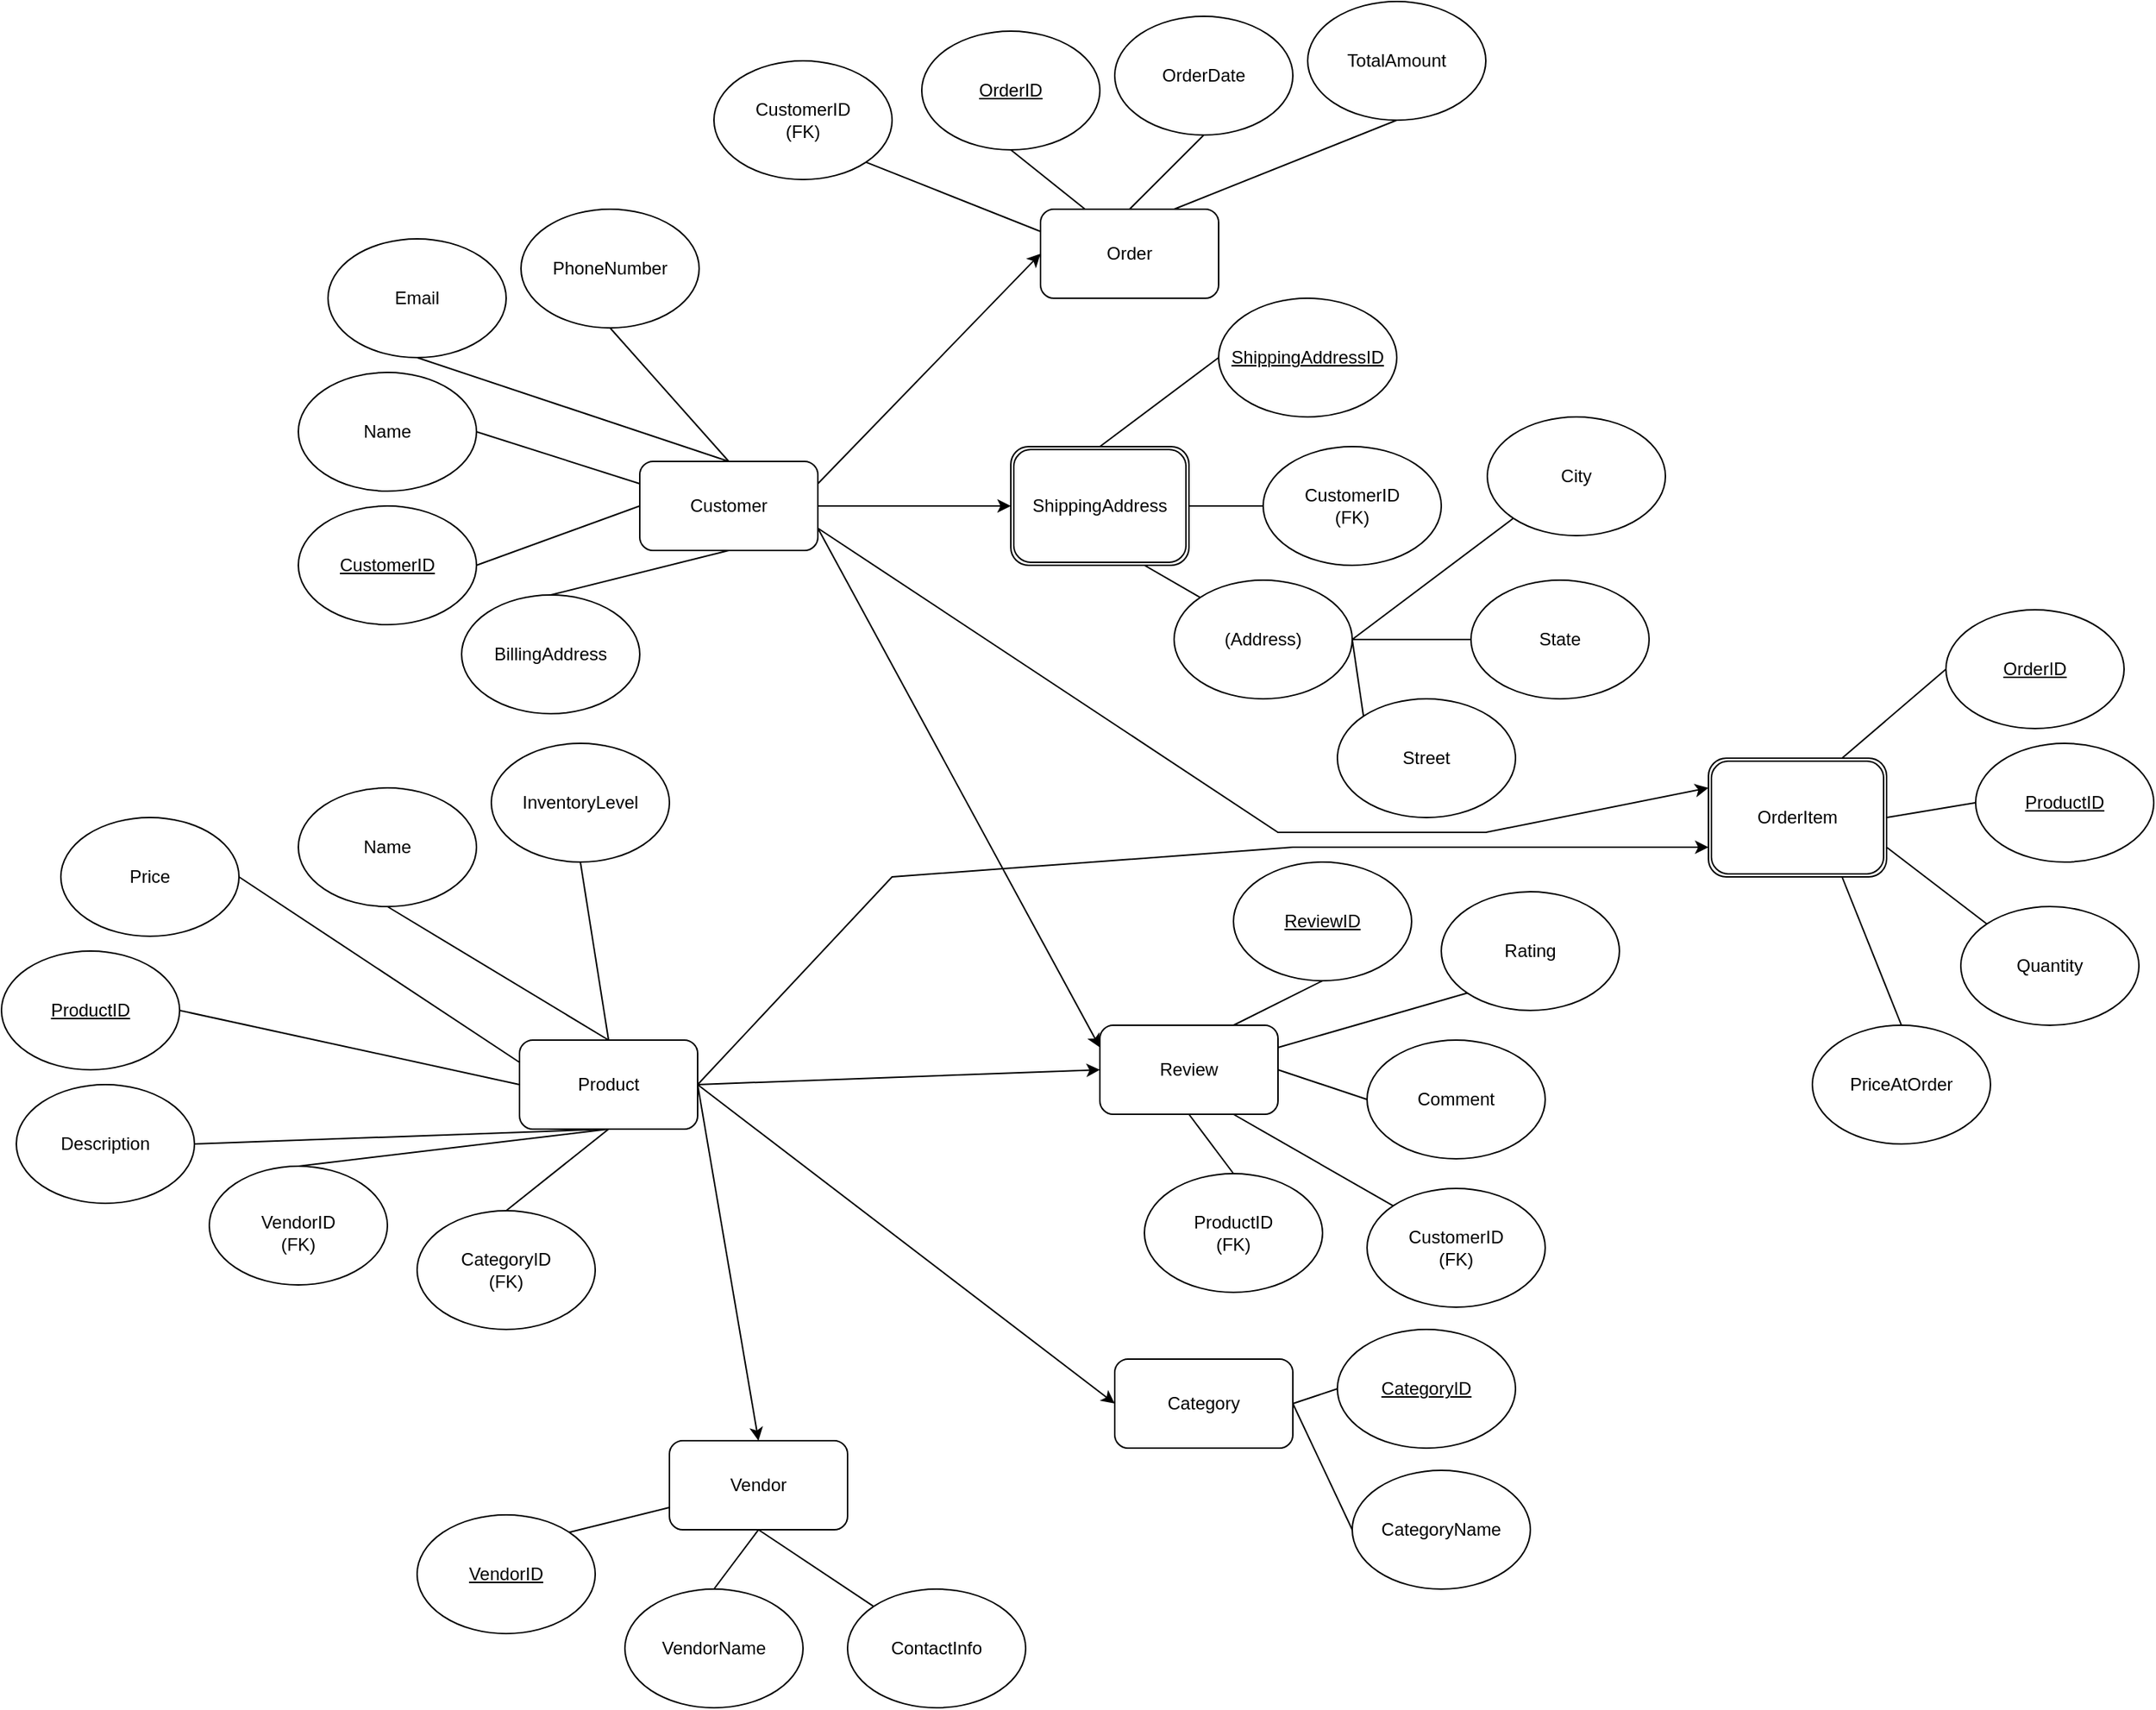 <mxfile version="28.2.3">
  <diagram name="Страница — 1" id="D0A5KSihrDzlFZ5AkqKc">
    <mxGraphModel dx="2977" dy="2735" grid="1" gridSize="10" guides="1" tooltips="1" connect="1" arrows="1" fold="1" page="1" pageScale="1" pageWidth="827" pageHeight="1169" math="0" shadow="0">
      <root>
        <mxCell id="0" />
        <mxCell id="1" parent="0" />
        <mxCell id="Mj05zwDxuwMNoxbGGxml-1" value="" style="endArrow=none;html=1;rounded=0;exitX=0;exitY=0.5;exitDx=0;exitDy=0;entryX=1;entryY=0.5;entryDx=0;entryDy=0;" edge="1" parent="1" source="Mj05zwDxuwMNoxbGGxml-12" target="Mj05zwDxuwMNoxbGGxml-3">
          <mxGeometry width="50" height="50" relative="1" as="geometry">
            <mxPoint x="580" y="300" as="sourcePoint" />
            <mxPoint x="750" y="230" as="targetPoint" />
          </mxGeometry>
        </mxCell>
        <mxCell id="Mj05zwDxuwMNoxbGGxml-2" value="" style="group" vertex="1" connectable="0" parent="1">
          <mxGeometry x="320" y="300" width="120" height="80" as="geometry" />
        </mxCell>
        <mxCell id="Mj05zwDxuwMNoxbGGxml-3" value="" style="ellipse;whiteSpace=wrap;html=1;" vertex="1" parent="Mj05zwDxuwMNoxbGGxml-2">
          <mxGeometry width="120" height="80" as="geometry" />
        </mxCell>
        <mxCell id="Mj05zwDxuwMNoxbGGxml-4" value="&lt;u&gt;CustomerID&lt;/u&gt;" style="text;html=1;align=center;verticalAlign=middle;whiteSpace=wrap;rounded=0;" vertex="1" parent="Mj05zwDxuwMNoxbGGxml-2">
          <mxGeometry x="30" y="25" width="60" height="30" as="geometry" />
        </mxCell>
        <mxCell id="Mj05zwDxuwMNoxbGGxml-5" value="" style="group" vertex="1" connectable="0" parent="1">
          <mxGeometry x="340" y="120" width="120" height="80" as="geometry" />
        </mxCell>
        <mxCell id="Mj05zwDxuwMNoxbGGxml-6" value="" style="ellipse;whiteSpace=wrap;html=1;" vertex="1" parent="Mj05zwDxuwMNoxbGGxml-5">
          <mxGeometry width="120" height="80" as="geometry" />
        </mxCell>
        <mxCell id="Mj05zwDxuwMNoxbGGxml-7" value="Email" style="text;html=1;align=center;verticalAlign=middle;whiteSpace=wrap;rounded=0;" vertex="1" parent="Mj05zwDxuwMNoxbGGxml-5">
          <mxGeometry x="30" y="25" width="60" height="30" as="geometry" />
        </mxCell>
        <mxCell id="Mj05zwDxuwMNoxbGGxml-8" value="" style="group" vertex="1" connectable="0" parent="1">
          <mxGeometry x="320" y="210" width="120" height="80" as="geometry" />
        </mxCell>
        <mxCell id="Mj05zwDxuwMNoxbGGxml-9" value="" style="ellipse;whiteSpace=wrap;html=1;" vertex="1" parent="Mj05zwDxuwMNoxbGGxml-8">
          <mxGeometry width="120" height="80" as="geometry" />
        </mxCell>
        <mxCell id="Mj05zwDxuwMNoxbGGxml-10" value="Name" style="text;html=1;align=center;verticalAlign=middle;whiteSpace=wrap;rounded=0;" vertex="1" parent="Mj05zwDxuwMNoxbGGxml-8">
          <mxGeometry x="30" y="25" width="60" height="30" as="geometry" />
        </mxCell>
        <mxCell id="Mj05zwDxuwMNoxbGGxml-11" value="" style="group" vertex="1" connectable="0" parent="1">
          <mxGeometry x="550" y="270" width="120" height="60" as="geometry" />
        </mxCell>
        <mxCell id="Mj05zwDxuwMNoxbGGxml-12" value="" style="rounded=1;whiteSpace=wrap;html=1;" vertex="1" parent="Mj05zwDxuwMNoxbGGxml-11">
          <mxGeometry width="120" height="60" as="geometry" />
        </mxCell>
        <mxCell id="Mj05zwDxuwMNoxbGGxml-13" value="Customer" style="text;html=1;align=center;verticalAlign=middle;whiteSpace=wrap;rounded=0;" vertex="1" parent="Mj05zwDxuwMNoxbGGxml-11">
          <mxGeometry x="30" y="15" width="60" height="30" as="geometry" />
        </mxCell>
        <mxCell id="Mj05zwDxuwMNoxbGGxml-14" value="" style="group" vertex="1" connectable="0" parent="1">
          <mxGeometry x="430" y="360" width="120" height="80" as="geometry" />
        </mxCell>
        <mxCell id="Mj05zwDxuwMNoxbGGxml-15" value="" style="ellipse;whiteSpace=wrap;html=1;" vertex="1" parent="Mj05zwDxuwMNoxbGGxml-14">
          <mxGeometry width="120" height="80" as="geometry" />
        </mxCell>
        <mxCell id="Mj05zwDxuwMNoxbGGxml-16" value="BillingAddress" style="text;html=1;align=center;verticalAlign=middle;whiteSpace=wrap;rounded=0;" vertex="1" parent="Mj05zwDxuwMNoxbGGxml-14">
          <mxGeometry x="30" y="25" width="60" height="30" as="geometry" />
        </mxCell>
        <mxCell id="Mj05zwDxuwMNoxbGGxml-17" value="" style="endArrow=none;html=1;rounded=0;exitX=0.5;exitY=0;exitDx=0;exitDy=0;entryX=0.5;entryY=1;entryDx=0;entryDy=0;" edge="1" parent="1" source="Mj05zwDxuwMNoxbGGxml-15" target="Mj05zwDxuwMNoxbGGxml-12">
          <mxGeometry width="50" height="50" relative="1" as="geometry">
            <mxPoint x="700" y="380" as="sourcePoint" />
            <mxPoint x="750" y="330" as="targetPoint" />
          </mxGeometry>
        </mxCell>
        <mxCell id="Mj05zwDxuwMNoxbGGxml-18" value="" style="endArrow=none;html=1;rounded=0;exitX=1;exitY=0.5;exitDx=0;exitDy=0;entryX=0;entryY=0.25;entryDx=0;entryDy=0;" edge="1" parent="1" source="Mj05zwDxuwMNoxbGGxml-9" target="Mj05zwDxuwMNoxbGGxml-12">
          <mxGeometry width="50" height="50" relative="1" as="geometry">
            <mxPoint x="700" y="380" as="sourcePoint" />
            <mxPoint x="750" y="330" as="targetPoint" />
          </mxGeometry>
        </mxCell>
        <mxCell id="Mj05zwDxuwMNoxbGGxml-19" value="" style="endArrow=none;html=1;rounded=0;exitX=0.5;exitY=1;exitDx=0;exitDy=0;entryX=0.5;entryY=0;entryDx=0;entryDy=0;" edge="1" parent="1" source="Mj05zwDxuwMNoxbGGxml-6" target="Mj05zwDxuwMNoxbGGxml-12">
          <mxGeometry width="50" height="50" relative="1" as="geometry">
            <mxPoint x="700" y="380" as="sourcePoint" />
            <mxPoint x="750" y="330" as="targetPoint" />
          </mxGeometry>
        </mxCell>
        <mxCell id="Mj05zwDxuwMNoxbGGxml-32" value="" style="group" vertex="1" connectable="0" parent="1">
          <mxGeometry x="470" y="100" width="120" height="80" as="geometry" />
        </mxCell>
        <mxCell id="Mj05zwDxuwMNoxbGGxml-33" value="" style="ellipse;whiteSpace=wrap;html=1;" vertex="1" parent="Mj05zwDxuwMNoxbGGxml-32">
          <mxGeometry width="120" height="80" as="geometry" />
        </mxCell>
        <mxCell id="Mj05zwDxuwMNoxbGGxml-34" value="PhoneNumber" style="text;html=1;align=center;verticalAlign=middle;whiteSpace=wrap;rounded=0;" vertex="1" parent="Mj05zwDxuwMNoxbGGxml-32">
          <mxGeometry x="30" y="25" width="60" height="30" as="geometry" />
        </mxCell>
        <mxCell id="Mj05zwDxuwMNoxbGGxml-35" value="" style="endArrow=none;html=1;rounded=0;exitX=0.5;exitY=1;exitDx=0;exitDy=0;entryX=0.5;entryY=0;entryDx=0;entryDy=0;" edge="1" parent="1" source="Mj05zwDxuwMNoxbGGxml-33" target="Mj05zwDxuwMNoxbGGxml-12">
          <mxGeometry width="50" height="50" relative="1" as="geometry">
            <mxPoint x="700" y="180" as="sourcePoint" />
            <mxPoint x="750" y="130" as="targetPoint" />
          </mxGeometry>
        </mxCell>
        <mxCell id="Mj05zwDxuwMNoxbGGxml-39" value="" style="group" vertex="1" connectable="0" parent="1">
          <mxGeometry x="820" y="100" width="120" height="60" as="geometry" />
        </mxCell>
        <mxCell id="Mj05zwDxuwMNoxbGGxml-40" value="" style="rounded=1;whiteSpace=wrap;html=1;" vertex="1" parent="Mj05zwDxuwMNoxbGGxml-39">
          <mxGeometry width="120" height="60" as="geometry" />
        </mxCell>
        <mxCell id="Mj05zwDxuwMNoxbGGxml-41" value="Order" style="text;html=1;align=center;verticalAlign=middle;whiteSpace=wrap;rounded=0;" vertex="1" parent="Mj05zwDxuwMNoxbGGxml-39">
          <mxGeometry x="30" y="15" width="60" height="30" as="geometry" />
        </mxCell>
        <mxCell id="Mj05zwDxuwMNoxbGGxml-42" value="" style="group" vertex="1" connectable="0" parent="1">
          <mxGeometry x="740" y="-20" width="120" height="80" as="geometry" />
        </mxCell>
        <mxCell id="Mj05zwDxuwMNoxbGGxml-43" value="" style="ellipse;whiteSpace=wrap;html=1;" vertex="1" parent="Mj05zwDxuwMNoxbGGxml-42">
          <mxGeometry width="120" height="80" as="geometry" />
        </mxCell>
        <mxCell id="Mj05zwDxuwMNoxbGGxml-44" value="&lt;u&gt;OrderID&lt;/u&gt;" style="text;html=1;align=center;verticalAlign=middle;whiteSpace=wrap;rounded=0;" vertex="1" parent="Mj05zwDxuwMNoxbGGxml-42">
          <mxGeometry x="30" y="25" width="60" height="30" as="geometry" />
        </mxCell>
        <mxCell id="Mj05zwDxuwMNoxbGGxml-47" value="" style="group" vertex="1" connectable="0" parent="1">
          <mxGeometry x="870" y="-30" width="120" height="80" as="geometry" />
        </mxCell>
        <mxCell id="Mj05zwDxuwMNoxbGGxml-45" value="" style="ellipse;whiteSpace=wrap;html=1;" vertex="1" parent="Mj05zwDxuwMNoxbGGxml-47">
          <mxGeometry width="120" height="80" as="geometry" />
        </mxCell>
        <mxCell id="Mj05zwDxuwMNoxbGGxml-46" value="OrderDate" style="text;html=1;align=center;verticalAlign=middle;whiteSpace=wrap;rounded=0;" vertex="1" parent="Mj05zwDxuwMNoxbGGxml-47">
          <mxGeometry x="30" y="25" width="60" height="30" as="geometry" />
        </mxCell>
        <mxCell id="Mj05zwDxuwMNoxbGGxml-50" value="" style="group" vertex="1" connectable="0" parent="1">
          <mxGeometry x="1000" y="-40" width="120" height="80" as="geometry" />
        </mxCell>
        <mxCell id="Mj05zwDxuwMNoxbGGxml-48" value="" style="ellipse;whiteSpace=wrap;html=1;" vertex="1" parent="Mj05zwDxuwMNoxbGGxml-50">
          <mxGeometry width="120" height="80" as="geometry" />
        </mxCell>
        <mxCell id="Mj05zwDxuwMNoxbGGxml-49" value="TotalAmount" style="text;html=1;align=center;verticalAlign=middle;whiteSpace=wrap;rounded=0;" vertex="1" parent="Mj05zwDxuwMNoxbGGxml-50">
          <mxGeometry x="30" y="25" width="60" height="30" as="geometry" />
        </mxCell>
        <mxCell id="Mj05zwDxuwMNoxbGGxml-51" value="" style="group" vertex="1" connectable="0" parent="1">
          <mxGeometry x="600" width="120" height="80" as="geometry" />
        </mxCell>
        <mxCell id="Mj05zwDxuwMNoxbGGxml-52" value="" style="ellipse;whiteSpace=wrap;html=1;" vertex="1" parent="Mj05zwDxuwMNoxbGGxml-51">
          <mxGeometry width="120" height="80" as="geometry" />
        </mxCell>
        <mxCell id="Mj05zwDxuwMNoxbGGxml-53" value="CustomerID (FK)" style="text;html=1;align=center;verticalAlign=middle;whiteSpace=wrap;rounded=0;" vertex="1" parent="Mj05zwDxuwMNoxbGGxml-51">
          <mxGeometry x="30" y="25" width="60" height="30" as="geometry" />
        </mxCell>
        <mxCell id="Mj05zwDxuwMNoxbGGxml-54" value="" style="endArrow=none;html=1;rounded=0;exitX=1;exitY=1;exitDx=0;exitDy=0;entryX=0;entryY=0.25;entryDx=0;entryDy=0;" edge="1" parent="1" source="Mj05zwDxuwMNoxbGGxml-52" target="Mj05zwDxuwMNoxbGGxml-40">
          <mxGeometry width="50" height="50" relative="1" as="geometry">
            <mxPoint x="870" y="260" as="sourcePoint" />
            <mxPoint x="920" y="210" as="targetPoint" />
          </mxGeometry>
        </mxCell>
        <mxCell id="Mj05zwDxuwMNoxbGGxml-55" value="" style="endArrow=none;html=1;rounded=0;exitX=0.5;exitY=1;exitDx=0;exitDy=0;entryX=0.25;entryY=0;entryDx=0;entryDy=0;" edge="1" parent="1" source="Mj05zwDxuwMNoxbGGxml-43" target="Mj05zwDxuwMNoxbGGxml-40">
          <mxGeometry width="50" height="50" relative="1" as="geometry">
            <mxPoint x="870" y="260" as="sourcePoint" />
            <mxPoint x="920" y="210" as="targetPoint" />
          </mxGeometry>
        </mxCell>
        <mxCell id="Mj05zwDxuwMNoxbGGxml-57" value="" style="endArrow=none;html=1;rounded=0;exitX=0.5;exitY=1;exitDx=0;exitDy=0;entryX=0.5;entryY=0;entryDx=0;entryDy=0;" edge="1" parent="1" source="Mj05zwDxuwMNoxbGGxml-45" target="Mj05zwDxuwMNoxbGGxml-40">
          <mxGeometry width="50" height="50" relative="1" as="geometry">
            <mxPoint x="870" y="260" as="sourcePoint" />
            <mxPoint x="920" y="210" as="targetPoint" />
          </mxGeometry>
        </mxCell>
        <mxCell id="Mj05zwDxuwMNoxbGGxml-58" value="" style="endArrow=none;html=1;rounded=0;exitX=0.5;exitY=1;exitDx=0;exitDy=0;entryX=0.75;entryY=0;entryDx=0;entryDy=0;" edge="1" parent="1" source="Mj05zwDxuwMNoxbGGxml-48" target="Mj05zwDxuwMNoxbGGxml-40">
          <mxGeometry width="50" height="50" relative="1" as="geometry">
            <mxPoint x="870" y="260" as="sourcePoint" />
            <mxPoint x="920" y="210" as="targetPoint" />
          </mxGeometry>
        </mxCell>
        <mxCell id="Mj05zwDxuwMNoxbGGxml-63" value="" style="shape=ext;double=1;rounded=1;whiteSpace=wrap;html=1;" vertex="1" parent="1">
          <mxGeometry x="800" y="260" width="120" height="80" as="geometry" />
        </mxCell>
        <mxCell id="Mj05zwDxuwMNoxbGGxml-64" value="ShippingAddress" style="text;html=1;align=center;verticalAlign=middle;whiteSpace=wrap;rounded=0;" vertex="1" parent="1">
          <mxGeometry x="830" y="285" width="60" height="30" as="geometry" />
        </mxCell>
        <mxCell id="Mj05zwDxuwMNoxbGGxml-66" value="" style="group" vertex="1" connectable="0" parent="1">
          <mxGeometry x="940" y="160" width="120" height="80" as="geometry" />
        </mxCell>
        <mxCell id="Mj05zwDxuwMNoxbGGxml-67" value="" style="ellipse;whiteSpace=wrap;html=1;" vertex="1" parent="Mj05zwDxuwMNoxbGGxml-66">
          <mxGeometry width="120" height="80" as="geometry" />
        </mxCell>
        <mxCell id="Mj05zwDxuwMNoxbGGxml-68" value="&lt;u&gt;ShippingAddressID&lt;/u&gt;" style="text;html=1;align=center;verticalAlign=middle;whiteSpace=wrap;rounded=0;" vertex="1" parent="Mj05zwDxuwMNoxbGGxml-66">
          <mxGeometry x="30" y="25" width="60" height="30" as="geometry" />
        </mxCell>
        <mxCell id="Mj05zwDxuwMNoxbGGxml-69" value="" style="group" vertex="1" connectable="0" parent="1">
          <mxGeometry x="970" y="260" width="120" height="80" as="geometry" />
        </mxCell>
        <mxCell id="Mj05zwDxuwMNoxbGGxml-70" value="" style="ellipse;whiteSpace=wrap;html=1;" vertex="1" parent="Mj05zwDxuwMNoxbGGxml-69">
          <mxGeometry width="120" height="80" as="geometry" />
        </mxCell>
        <mxCell id="Mj05zwDxuwMNoxbGGxml-71" value="CustomerID (FK)" style="text;html=1;align=center;verticalAlign=middle;whiteSpace=wrap;rounded=0;" vertex="1" parent="Mj05zwDxuwMNoxbGGxml-69">
          <mxGeometry x="30" y="25" width="60" height="30" as="geometry" />
        </mxCell>
        <mxCell id="Mj05zwDxuwMNoxbGGxml-73" value="" style="group" vertex="1" connectable="0" parent="1">
          <mxGeometry x="910" y="350" width="120" height="80" as="geometry" />
        </mxCell>
        <mxCell id="Mj05zwDxuwMNoxbGGxml-74" value="" style="ellipse;whiteSpace=wrap;html=1;" vertex="1" parent="Mj05zwDxuwMNoxbGGxml-73">
          <mxGeometry width="120" height="80" as="geometry" />
        </mxCell>
        <mxCell id="Mj05zwDxuwMNoxbGGxml-75" value="(Address)" style="text;html=1;align=center;verticalAlign=middle;whiteSpace=wrap;rounded=0;" vertex="1" parent="Mj05zwDxuwMNoxbGGxml-73">
          <mxGeometry x="30" y="25" width="60" height="30" as="geometry" />
        </mxCell>
        <mxCell id="Mj05zwDxuwMNoxbGGxml-77" value="" style="group" vertex="1" connectable="0" parent="1">
          <mxGeometry x="1110" y="350" width="120" height="80" as="geometry" />
        </mxCell>
        <mxCell id="Mj05zwDxuwMNoxbGGxml-78" value="" style="ellipse;whiteSpace=wrap;html=1;" vertex="1" parent="Mj05zwDxuwMNoxbGGxml-77">
          <mxGeometry width="120" height="80" as="geometry" />
        </mxCell>
        <mxCell id="Mj05zwDxuwMNoxbGGxml-79" value="State" style="text;html=1;align=center;verticalAlign=middle;whiteSpace=wrap;rounded=0;" vertex="1" parent="Mj05zwDxuwMNoxbGGxml-77">
          <mxGeometry x="30" y="25" width="60" height="30" as="geometry" />
        </mxCell>
        <mxCell id="Mj05zwDxuwMNoxbGGxml-80" value="" style="group" vertex="1" connectable="0" parent="1">
          <mxGeometry x="1020" y="430" width="120" height="80" as="geometry" />
        </mxCell>
        <mxCell id="Mj05zwDxuwMNoxbGGxml-81" value="" style="ellipse;whiteSpace=wrap;html=1;" vertex="1" parent="Mj05zwDxuwMNoxbGGxml-80">
          <mxGeometry width="120" height="80" as="geometry" />
        </mxCell>
        <mxCell id="Mj05zwDxuwMNoxbGGxml-82" value="Street" style="text;html=1;align=center;verticalAlign=middle;whiteSpace=wrap;rounded=0;" vertex="1" parent="Mj05zwDxuwMNoxbGGxml-80">
          <mxGeometry x="30" y="25" width="60" height="30" as="geometry" />
        </mxCell>
        <mxCell id="Mj05zwDxuwMNoxbGGxml-83" value="" style="group" vertex="1" connectable="0" parent="1">
          <mxGeometry x="1121" y="240" width="120" height="80" as="geometry" />
        </mxCell>
        <mxCell id="Mj05zwDxuwMNoxbGGxml-84" value="" style="ellipse;whiteSpace=wrap;html=1;" vertex="1" parent="Mj05zwDxuwMNoxbGGxml-83">
          <mxGeometry width="120" height="80" as="geometry" />
        </mxCell>
        <mxCell id="Mj05zwDxuwMNoxbGGxml-85" value="City" style="text;html=1;align=center;verticalAlign=middle;whiteSpace=wrap;rounded=0;" vertex="1" parent="Mj05zwDxuwMNoxbGGxml-83">
          <mxGeometry x="30" y="25" width="60" height="30" as="geometry" />
        </mxCell>
        <mxCell id="Mj05zwDxuwMNoxbGGxml-90" value="" style="endArrow=none;html=1;rounded=0;exitX=0;exitY=0.5;exitDx=0;exitDy=0;entryX=0.5;entryY=0;entryDx=0;entryDy=0;" edge="1" parent="1" source="Mj05zwDxuwMNoxbGGxml-67" target="Mj05zwDxuwMNoxbGGxml-63">
          <mxGeometry width="50" height="50" relative="1" as="geometry">
            <mxPoint x="1140" y="380" as="sourcePoint" />
            <mxPoint x="1190" y="330" as="targetPoint" />
          </mxGeometry>
        </mxCell>
        <mxCell id="Mj05zwDxuwMNoxbGGxml-92" value="" style="endArrow=none;html=1;rounded=0;exitX=1;exitY=0.5;exitDx=0;exitDy=0;entryX=0;entryY=0.5;entryDx=0;entryDy=0;" edge="1" parent="1" source="Mj05zwDxuwMNoxbGGxml-63" target="Mj05zwDxuwMNoxbGGxml-70">
          <mxGeometry width="50" height="50" relative="1" as="geometry">
            <mxPoint x="1140" y="380" as="sourcePoint" />
            <mxPoint x="1190" y="330" as="targetPoint" />
          </mxGeometry>
        </mxCell>
        <mxCell id="Mj05zwDxuwMNoxbGGxml-94" value="" style="endArrow=none;html=1;rounded=0;exitX=0;exitY=1;exitDx=0;exitDy=0;entryX=1;entryY=0.5;entryDx=0;entryDy=0;" edge="1" parent="1" source="Mj05zwDxuwMNoxbGGxml-84" target="Mj05zwDxuwMNoxbGGxml-74">
          <mxGeometry width="50" height="50" relative="1" as="geometry">
            <mxPoint x="1140" y="380" as="sourcePoint" />
            <mxPoint x="1190" y="330" as="targetPoint" />
          </mxGeometry>
        </mxCell>
        <mxCell id="Mj05zwDxuwMNoxbGGxml-95" value="" style="endArrow=none;html=1;rounded=0;exitX=0;exitY=0.5;exitDx=0;exitDy=0;entryX=1;entryY=0.5;entryDx=0;entryDy=0;" edge="1" parent="1" source="Mj05zwDxuwMNoxbGGxml-78" target="Mj05zwDxuwMNoxbGGxml-74">
          <mxGeometry width="50" height="50" relative="1" as="geometry">
            <mxPoint x="1140" y="380" as="sourcePoint" />
            <mxPoint x="1190" y="330" as="targetPoint" />
          </mxGeometry>
        </mxCell>
        <mxCell id="Mj05zwDxuwMNoxbGGxml-96" value="" style="endArrow=none;html=1;rounded=0;exitX=0;exitY=0;exitDx=0;exitDy=0;entryX=1;entryY=0.5;entryDx=0;entryDy=0;" edge="1" parent="1" source="Mj05zwDxuwMNoxbGGxml-81" target="Mj05zwDxuwMNoxbGGxml-74">
          <mxGeometry width="50" height="50" relative="1" as="geometry">
            <mxPoint x="1140" y="380" as="sourcePoint" />
            <mxPoint x="1190" y="330" as="targetPoint" />
          </mxGeometry>
        </mxCell>
        <mxCell id="Mj05zwDxuwMNoxbGGxml-97" value="" style="endArrow=none;html=1;rounded=0;exitX=0;exitY=0;exitDx=0;exitDy=0;entryX=0.75;entryY=1;entryDx=0;entryDy=0;" edge="1" parent="1" source="Mj05zwDxuwMNoxbGGxml-74" target="Mj05zwDxuwMNoxbGGxml-63">
          <mxGeometry width="50" height="50" relative="1" as="geometry">
            <mxPoint x="1140" y="380" as="sourcePoint" />
            <mxPoint x="1190" y="330" as="targetPoint" />
          </mxGeometry>
        </mxCell>
        <mxCell id="Mj05zwDxuwMNoxbGGxml-99" value="" style="endArrow=classic;html=1;rounded=0;exitX=1;exitY=0.25;exitDx=0;exitDy=0;entryX=0;entryY=0.5;entryDx=0;entryDy=0;" edge="1" parent="1" source="Mj05zwDxuwMNoxbGGxml-12" target="Mj05zwDxuwMNoxbGGxml-40">
          <mxGeometry width="50" height="50" relative="1" as="geometry">
            <mxPoint x="590" y="390" as="sourcePoint" />
            <mxPoint x="640" y="340" as="targetPoint" />
          </mxGeometry>
        </mxCell>
        <mxCell id="Mj05zwDxuwMNoxbGGxml-100" value="" style="endArrow=classic;html=1;rounded=0;exitX=1;exitY=0.5;exitDx=0;exitDy=0;entryX=0;entryY=0.5;entryDx=0;entryDy=0;" edge="1" parent="1" source="Mj05zwDxuwMNoxbGGxml-12" target="Mj05zwDxuwMNoxbGGxml-63">
          <mxGeometry width="50" height="50" relative="1" as="geometry">
            <mxPoint x="590" y="390" as="sourcePoint" />
            <mxPoint x="640" y="340" as="targetPoint" />
          </mxGeometry>
        </mxCell>
        <mxCell id="Mj05zwDxuwMNoxbGGxml-101" value="" style="endArrow=none;html=1;rounded=0;exitX=0;exitY=0.5;exitDx=0;exitDy=0;entryX=1;entryY=0.5;entryDx=0;entryDy=0;" edge="1" parent="1" source="Mj05zwDxuwMNoxbGGxml-112" target="Mj05zwDxuwMNoxbGGxml-103">
          <mxGeometry width="50" height="50" relative="1" as="geometry">
            <mxPoint x="499" y="690" as="sourcePoint" />
            <mxPoint x="669" y="620" as="targetPoint" />
          </mxGeometry>
        </mxCell>
        <mxCell id="Mj05zwDxuwMNoxbGGxml-102" value="" style="group" vertex="1" connectable="0" parent="1">
          <mxGeometry x="120" y="600" width="120" height="80" as="geometry" />
        </mxCell>
        <mxCell id="Mj05zwDxuwMNoxbGGxml-103" value="" style="ellipse;whiteSpace=wrap;html=1;" vertex="1" parent="Mj05zwDxuwMNoxbGGxml-102">
          <mxGeometry width="120" height="80" as="geometry" />
        </mxCell>
        <mxCell id="Mj05zwDxuwMNoxbGGxml-104" value="&lt;u&gt;ProductID&lt;/u&gt;" style="text;html=1;align=center;verticalAlign=middle;whiteSpace=wrap;rounded=0;" vertex="1" parent="Mj05zwDxuwMNoxbGGxml-102">
          <mxGeometry x="30" y="25" width="60" height="30" as="geometry" />
        </mxCell>
        <mxCell id="Mj05zwDxuwMNoxbGGxml-105" value="" style="group" vertex="1" connectable="0" parent="1">
          <mxGeometry x="320" y="490" width="120" height="80" as="geometry" />
        </mxCell>
        <mxCell id="Mj05zwDxuwMNoxbGGxml-106" value="" style="ellipse;whiteSpace=wrap;html=1;" vertex="1" parent="Mj05zwDxuwMNoxbGGxml-105">
          <mxGeometry width="120" height="80" as="geometry" />
        </mxCell>
        <mxCell id="Mj05zwDxuwMNoxbGGxml-107" value="Name" style="text;html=1;align=center;verticalAlign=middle;whiteSpace=wrap;rounded=0;" vertex="1" parent="Mj05zwDxuwMNoxbGGxml-105">
          <mxGeometry x="30" y="25" width="60" height="30" as="geometry" />
        </mxCell>
        <mxCell id="Mj05zwDxuwMNoxbGGxml-108" value="" style="group" vertex="1" connectable="0" parent="1">
          <mxGeometry x="160" y="510" width="120" height="80" as="geometry" />
        </mxCell>
        <mxCell id="Mj05zwDxuwMNoxbGGxml-109" value="" style="ellipse;whiteSpace=wrap;html=1;" vertex="1" parent="Mj05zwDxuwMNoxbGGxml-108">
          <mxGeometry width="120" height="80" as="geometry" />
        </mxCell>
        <mxCell id="Mj05zwDxuwMNoxbGGxml-110" value="Price" style="text;html=1;align=center;verticalAlign=middle;whiteSpace=wrap;rounded=0;" vertex="1" parent="Mj05zwDxuwMNoxbGGxml-108">
          <mxGeometry x="30" y="25" width="60" height="30" as="geometry" />
        </mxCell>
        <mxCell id="Mj05zwDxuwMNoxbGGxml-111" value="" style="group" vertex="1" connectable="0" parent="1">
          <mxGeometry x="469" y="660" width="120" height="60" as="geometry" />
        </mxCell>
        <mxCell id="Mj05zwDxuwMNoxbGGxml-112" value="" style="rounded=1;whiteSpace=wrap;html=1;" vertex="1" parent="Mj05zwDxuwMNoxbGGxml-111">
          <mxGeometry width="120" height="60" as="geometry" />
        </mxCell>
        <mxCell id="Mj05zwDxuwMNoxbGGxml-113" value="Product" style="text;html=1;align=center;verticalAlign=middle;whiteSpace=wrap;rounded=0;" vertex="1" parent="Mj05zwDxuwMNoxbGGxml-111">
          <mxGeometry x="30" y="15" width="60" height="30" as="geometry" />
        </mxCell>
        <mxCell id="Mj05zwDxuwMNoxbGGxml-114" value="" style="group" vertex="1" connectable="0" parent="1">
          <mxGeometry x="130" y="690" width="120" height="80" as="geometry" />
        </mxCell>
        <mxCell id="Mj05zwDxuwMNoxbGGxml-115" value="" style="ellipse;whiteSpace=wrap;html=1;" vertex="1" parent="Mj05zwDxuwMNoxbGGxml-114">
          <mxGeometry width="120" height="80" as="geometry" />
        </mxCell>
        <mxCell id="Mj05zwDxuwMNoxbGGxml-116" value="Description" style="text;html=1;align=center;verticalAlign=middle;whiteSpace=wrap;rounded=0;" vertex="1" parent="Mj05zwDxuwMNoxbGGxml-114">
          <mxGeometry x="30" y="25" width="60" height="30" as="geometry" />
        </mxCell>
        <mxCell id="Mj05zwDxuwMNoxbGGxml-117" value="" style="endArrow=none;html=1;rounded=0;exitX=1;exitY=0.5;exitDx=0;exitDy=0;entryX=0.5;entryY=1;entryDx=0;entryDy=0;" edge="1" parent="1" source="Mj05zwDxuwMNoxbGGxml-115" target="Mj05zwDxuwMNoxbGGxml-112">
          <mxGeometry width="50" height="50" relative="1" as="geometry">
            <mxPoint x="619" y="770" as="sourcePoint" />
            <mxPoint x="669" y="720" as="targetPoint" />
          </mxGeometry>
        </mxCell>
        <mxCell id="Mj05zwDxuwMNoxbGGxml-118" value="" style="endArrow=none;html=1;rounded=0;exitX=1;exitY=0.5;exitDx=0;exitDy=0;entryX=0;entryY=0.25;entryDx=0;entryDy=0;" edge="1" parent="1" source="Mj05zwDxuwMNoxbGGxml-109" target="Mj05zwDxuwMNoxbGGxml-112">
          <mxGeometry width="50" height="50" relative="1" as="geometry">
            <mxPoint x="619" y="770" as="sourcePoint" />
            <mxPoint x="669" y="720" as="targetPoint" />
          </mxGeometry>
        </mxCell>
        <mxCell id="Mj05zwDxuwMNoxbGGxml-119" value="" style="endArrow=none;html=1;rounded=0;exitX=0.5;exitY=1;exitDx=0;exitDy=0;entryX=0.5;entryY=0;entryDx=0;entryDy=0;" edge="1" parent="1" source="Mj05zwDxuwMNoxbGGxml-106" target="Mj05zwDxuwMNoxbGGxml-112">
          <mxGeometry width="50" height="50" relative="1" as="geometry">
            <mxPoint x="619" y="770" as="sourcePoint" />
            <mxPoint x="669" y="720" as="targetPoint" />
          </mxGeometry>
        </mxCell>
        <mxCell id="Mj05zwDxuwMNoxbGGxml-120" value="" style="group" vertex="1" connectable="0" parent="1">
          <mxGeometry x="450" y="460" width="120" height="80" as="geometry" />
        </mxCell>
        <mxCell id="Mj05zwDxuwMNoxbGGxml-121" value="" style="ellipse;whiteSpace=wrap;html=1;" vertex="1" parent="Mj05zwDxuwMNoxbGGxml-120">
          <mxGeometry width="120" height="80" as="geometry" />
        </mxCell>
        <mxCell id="Mj05zwDxuwMNoxbGGxml-122" value="InventoryLevel" style="text;html=1;align=center;verticalAlign=middle;whiteSpace=wrap;rounded=0;" vertex="1" parent="Mj05zwDxuwMNoxbGGxml-120">
          <mxGeometry x="30" y="25" width="60" height="30" as="geometry" />
        </mxCell>
        <mxCell id="Mj05zwDxuwMNoxbGGxml-123" value="" style="endArrow=none;html=1;rounded=0;exitX=0.5;exitY=1;exitDx=0;exitDy=0;entryX=0.5;entryY=0;entryDx=0;entryDy=0;" edge="1" parent="1" source="Mj05zwDxuwMNoxbGGxml-121" target="Mj05zwDxuwMNoxbGGxml-112">
          <mxGeometry width="50" height="50" relative="1" as="geometry">
            <mxPoint x="619" y="570" as="sourcePoint" />
            <mxPoint x="669" y="520" as="targetPoint" />
          </mxGeometry>
        </mxCell>
        <mxCell id="Mj05zwDxuwMNoxbGGxml-124" value="" style="group" vertex="1" connectable="0" parent="1">
          <mxGeometry x="400" y="775" width="120" height="80" as="geometry" />
        </mxCell>
        <mxCell id="Mj05zwDxuwMNoxbGGxml-125" value="" style="ellipse;whiteSpace=wrap;html=1;" vertex="1" parent="Mj05zwDxuwMNoxbGGxml-124">
          <mxGeometry width="120" height="80" as="geometry" />
        </mxCell>
        <mxCell id="Mj05zwDxuwMNoxbGGxml-126" value="CategoryID (FK)" style="text;html=1;align=center;verticalAlign=middle;whiteSpace=wrap;rounded=0;" vertex="1" parent="Mj05zwDxuwMNoxbGGxml-124">
          <mxGeometry x="30" y="25" width="60" height="30" as="geometry" />
        </mxCell>
        <mxCell id="Mj05zwDxuwMNoxbGGxml-129" value="" style="endArrow=none;html=1;rounded=0;exitX=0.5;exitY=0;exitDx=0;exitDy=0;entryX=0.5;entryY=1;entryDx=0;entryDy=0;" edge="1" parent="1" source="Mj05zwDxuwMNoxbGGxml-127" target="Mj05zwDxuwMNoxbGGxml-112">
          <mxGeometry width="50" height="50" relative="1" as="geometry">
            <mxPoint x="590" y="670" as="sourcePoint" />
            <mxPoint x="640" y="620" as="targetPoint" />
          </mxGeometry>
        </mxCell>
        <mxCell id="Mj05zwDxuwMNoxbGGxml-130" value="" style="endArrow=none;html=1;rounded=0;exitX=0.5;exitY=0;exitDx=0;exitDy=0;entryX=0.5;entryY=1;entryDx=0;entryDy=0;" edge="1" parent="1" source="Mj05zwDxuwMNoxbGGxml-125" target="Mj05zwDxuwMNoxbGGxml-112">
          <mxGeometry width="50" height="50" relative="1" as="geometry">
            <mxPoint x="590" y="670" as="sourcePoint" />
            <mxPoint x="640" y="620" as="targetPoint" />
          </mxGeometry>
        </mxCell>
        <mxCell id="Mj05zwDxuwMNoxbGGxml-131" value="" style="group" vertex="1" connectable="0" parent="1">
          <mxGeometry x="860" y="650" width="120" height="60" as="geometry" />
        </mxCell>
        <mxCell id="Mj05zwDxuwMNoxbGGxml-132" value="" style="rounded=1;whiteSpace=wrap;html=1;" vertex="1" parent="Mj05zwDxuwMNoxbGGxml-131">
          <mxGeometry width="120" height="60" as="geometry" />
        </mxCell>
        <mxCell id="Mj05zwDxuwMNoxbGGxml-133" value="Review" style="text;html=1;align=center;verticalAlign=middle;whiteSpace=wrap;rounded=0;" vertex="1" parent="Mj05zwDxuwMNoxbGGxml-131">
          <mxGeometry x="30" y="15" width="60" height="30" as="geometry" />
        </mxCell>
        <mxCell id="Mj05zwDxuwMNoxbGGxml-134" value="" style="group" vertex="1" connectable="0" parent="1">
          <mxGeometry x="1090" y="560" width="120" height="80" as="geometry" />
        </mxCell>
        <mxCell id="Mj05zwDxuwMNoxbGGxml-135" value="" style="ellipse;whiteSpace=wrap;html=1;" vertex="1" parent="Mj05zwDxuwMNoxbGGxml-134">
          <mxGeometry width="120" height="80" as="geometry" />
        </mxCell>
        <mxCell id="Mj05zwDxuwMNoxbGGxml-136" value="Rating" style="text;html=1;align=center;verticalAlign=middle;whiteSpace=wrap;rounded=0;" vertex="1" parent="Mj05zwDxuwMNoxbGGxml-134">
          <mxGeometry x="30" y="25" width="60" height="30" as="geometry" />
        </mxCell>
        <mxCell id="Mj05zwDxuwMNoxbGGxml-137" value="" style="group" vertex="1" connectable="0" parent="1">
          <mxGeometry x="950" y="540" width="120" height="80" as="geometry" />
        </mxCell>
        <mxCell id="Mj05zwDxuwMNoxbGGxml-138" value="" style="ellipse;whiteSpace=wrap;html=1;" vertex="1" parent="Mj05zwDxuwMNoxbGGxml-137">
          <mxGeometry width="120" height="80" as="geometry" />
        </mxCell>
        <mxCell id="Mj05zwDxuwMNoxbGGxml-139" value="&lt;u&gt;ReviewID&lt;/u&gt;" style="text;html=1;align=center;verticalAlign=middle;whiteSpace=wrap;rounded=0;" vertex="1" parent="Mj05zwDxuwMNoxbGGxml-137">
          <mxGeometry x="30" y="25" width="60" height="30" as="geometry" />
        </mxCell>
        <mxCell id="Mj05zwDxuwMNoxbGGxml-141" value="" style="group" vertex="1" connectable="0" parent="1">
          <mxGeometry x="1040" y="660" width="120" height="80" as="geometry" />
        </mxCell>
        <mxCell id="Mj05zwDxuwMNoxbGGxml-142" value="" style="ellipse;whiteSpace=wrap;html=1;" vertex="1" parent="Mj05zwDxuwMNoxbGGxml-141">
          <mxGeometry width="120" height="80" as="geometry" />
        </mxCell>
        <mxCell id="Mj05zwDxuwMNoxbGGxml-143" value="Comment" style="text;html=1;align=center;verticalAlign=middle;whiteSpace=wrap;rounded=0;" vertex="1" parent="Mj05zwDxuwMNoxbGGxml-141">
          <mxGeometry x="30" y="25" width="60" height="30" as="geometry" />
        </mxCell>
        <mxCell id="Mj05zwDxuwMNoxbGGxml-144" value="" style="group" vertex="1" connectable="0" parent="1">
          <mxGeometry x="890" y="750" width="120" height="80" as="geometry" />
        </mxCell>
        <mxCell id="Mj05zwDxuwMNoxbGGxml-145" value="" style="ellipse;whiteSpace=wrap;html=1;" vertex="1" parent="Mj05zwDxuwMNoxbGGxml-144">
          <mxGeometry width="120" height="80" as="geometry" />
        </mxCell>
        <mxCell id="Mj05zwDxuwMNoxbGGxml-146" value="ProductID (FK)" style="text;html=1;align=center;verticalAlign=middle;whiteSpace=wrap;rounded=0;" vertex="1" parent="Mj05zwDxuwMNoxbGGxml-144">
          <mxGeometry x="30" y="25" width="60" height="30" as="geometry" />
        </mxCell>
        <mxCell id="Mj05zwDxuwMNoxbGGxml-148" value="" style="group" vertex="1" connectable="0" parent="1">
          <mxGeometry x="1040" y="760" width="120" height="80" as="geometry" />
        </mxCell>
        <mxCell id="Mj05zwDxuwMNoxbGGxml-149" value="" style="ellipse;whiteSpace=wrap;html=1;" vertex="1" parent="Mj05zwDxuwMNoxbGGxml-148">
          <mxGeometry width="120" height="80" as="geometry" />
        </mxCell>
        <mxCell id="Mj05zwDxuwMNoxbGGxml-150" value="CustomerID (FK)" style="text;html=1;align=center;verticalAlign=middle;whiteSpace=wrap;rounded=0;" vertex="1" parent="Mj05zwDxuwMNoxbGGxml-148">
          <mxGeometry x="30" y="25" width="60" height="30" as="geometry" />
        </mxCell>
        <mxCell id="Mj05zwDxuwMNoxbGGxml-151" value="" style="endArrow=none;html=1;rounded=0;entryX=0.5;entryY=1;entryDx=0;entryDy=0;exitX=0.75;exitY=0;exitDx=0;exitDy=0;" edge="1" parent="1" source="Mj05zwDxuwMNoxbGGxml-132" target="Mj05zwDxuwMNoxbGGxml-138">
          <mxGeometry width="50" height="50" relative="1" as="geometry">
            <mxPoint x="590" y="810" as="sourcePoint" />
            <mxPoint x="640" y="760" as="targetPoint" />
          </mxGeometry>
        </mxCell>
        <mxCell id="Mj05zwDxuwMNoxbGGxml-152" value="" style="endArrow=none;html=1;rounded=0;exitX=1;exitY=0.25;exitDx=0;exitDy=0;entryX=0;entryY=1;entryDx=0;entryDy=0;" edge="1" parent="1" source="Mj05zwDxuwMNoxbGGxml-132" target="Mj05zwDxuwMNoxbGGxml-135">
          <mxGeometry width="50" height="50" relative="1" as="geometry">
            <mxPoint x="590" y="670" as="sourcePoint" />
            <mxPoint x="1100" y="630" as="targetPoint" />
          </mxGeometry>
        </mxCell>
        <mxCell id="Mj05zwDxuwMNoxbGGxml-153" value="" style="endArrow=none;html=1;rounded=0;entryX=0;entryY=0.5;entryDx=0;entryDy=0;exitX=1;exitY=0.5;exitDx=0;exitDy=0;" edge="1" parent="1" source="Mj05zwDxuwMNoxbGGxml-132" target="Mj05zwDxuwMNoxbGGxml-142">
          <mxGeometry width="50" height="50" relative="1" as="geometry">
            <mxPoint x="590" y="670" as="sourcePoint" />
            <mxPoint x="640" y="620" as="targetPoint" />
          </mxGeometry>
        </mxCell>
        <mxCell id="Mj05zwDxuwMNoxbGGxml-154" value="" style="endArrow=none;html=1;rounded=0;entryX=0;entryY=0;entryDx=0;entryDy=0;exitX=0.75;exitY=1;exitDx=0;exitDy=0;" edge="1" parent="1" source="Mj05zwDxuwMNoxbGGxml-132" target="Mj05zwDxuwMNoxbGGxml-149">
          <mxGeometry width="50" height="50" relative="1" as="geometry">
            <mxPoint x="590" y="670" as="sourcePoint" />
            <mxPoint x="640" y="620" as="targetPoint" />
          </mxGeometry>
        </mxCell>
        <mxCell id="Mj05zwDxuwMNoxbGGxml-155" value="" style="endArrow=none;html=1;rounded=0;entryX=0.5;entryY=0;entryDx=0;entryDy=0;exitX=0.5;exitY=1;exitDx=0;exitDy=0;" edge="1" parent="1" source="Mj05zwDxuwMNoxbGGxml-132" target="Mj05zwDxuwMNoxbGGxml-145">
          <mxGeometry width="50" height="50" relative="1" as="geometry">
            <mxPoint x="590" y="670" as="sourcePoint" />
            <mxPoint x="640" y="620" as="targetPoint" />
          </mxGeometry>
        </mxCell>
        <mxCell id="Mj05zwDxuwMNoxbGGxml-156" value="" style="endArrow=classic;html=1;rounded=0;exitX=1;exitY=0.5;exitDx=0;exitDy=0;entryX=0;entryY=0.5;entryDx=0;entryDy=0;" edge="1" parent="1" source="Mj05zwDxuwMNoxbGGxml-112" target="Mj05zwDxuwMNoxbGGxml-132">
          <mxGeometry width="50" height="50" relative="1" as="geometry">
            <mxPoint x="590" y="530" as="sourcePoint" />
            <mxPoint x="640" y="480" as="targetPoint" />
          </mxGeometry>
        </mxCell>
        <mxCell id="Mj05zwDxuwMNoxbGGxml-157" value="" style="endArrow=classic;html=1;rounded=0;exitX=1;exitY=0.75;exitDx=0;exitDy=0;entryX=0;entryY=0.25;entryDx=0;entryDy=0;" edge="1" parent="1" source="Mj05zwDxuwMNoxbGGxml-12" target="Mj05zwDxuwMNoxbGGxml-132">
          <mxGeometry width="50" height="50" relative="1" as="geometry">
            <mxPoint x="590" y="530" as="sourcePoint" />
            <mxPoint x="640" y="480" as="targetPoint" />
          </mxGeometry>
        </mxCell>
        <mxCell id="Mj05zwDxuwMNoxbGGxml-159" value="" style="group" vertex="1" connectable="0" parent="1">
          <mxGeometry x="870" y="875" width="120" height="60" as="geometry" />
        </mxCell>
        <mxCell id="Mj05zwDxuwMNoxbGGxml-160" value="" style="rounded=1;whiteSpace=wrap;html=1;" vertex="1" parent="Mj05zwDxuwMNoxbGGxml-159">
          <mxGeometry width="120" height="60" as="geometry" />
        </mxCell>
        <mxCell id="Mj05zwDxuwMNoxbGGxml-161" value="Category" style="text;html=1;align=center;verticalAlign=middle;whiteSpace=wrap;rounded=0;" vertex="1" parent="Mj05zwDxuwMNoxbGGxml-159">
          <mxGeometry x="30" y="15" width="60" height="30" as="geometry" />
        </mxCell>
        <mxCell id="Mj05zwDxuwMNoxbGGxml-162" value="" style="group" vertex="1" connectable="0" parent="1">
          <mxGeometry x="1020" y="855" width="120" height="80" as="geometry" />
        </mxCell>
        <mxCell id="Mj05zwDxuwMNoxbGGxml-163" value="" style="ellipse;whiteSpace=wrap;html=1;" vertex="1" parent="Mj05zwDxuwMNoxbGGxml-162">
          <mxGeometry width="120" height="80" as="geometry" />
        </mxCell>
        <mxCell id="Mj05zwDxuwMNoxbGGxml-164" value="&lt;u&gt;CategoryID&lt;/u&gt;" style="text;html=1;align=center;verticalAlign=middle;whiteSpace=wrap;rounded=0;" vertex="1" parent="Mj05zwDxuwMNoxbGGxml-162">
          <mxGeometry x="30" y="25" width="60" height="30" as="geometry" />
        </mxCell>
        <mxCell id="Mj05zwDxuwMNoxbGGxml-165" value="" style="group" vertex="1" connectable="0" parent="1">
          <mxGeometry x="1030" y="950" width="120" height="80" as="geometry" />
        </mxCell>
        <mxCell id="Mj05zwDxuwMNoxbGGxml-166" value="" style="ellipse;whiteSpace=wrap;html=1;" vertex="1" parent="Mj05zwDxuwMNoxbGGxml-165">
          <mxGeometry width="120" height="80" as="geometry" />
        </mxCell>
        <mxCell id="Mj05zwDxuwMNoxbGGxml-167" value="CategoryName" style="text;html=1;align=center;verticalAlign=middle;whiteSpace=wrap;rounded=0;" vertex="1" parent="Mj05zwDxuwMNoxbGGxml-165">
          <mxGeometry x="30" y="25" width="60" height="30" as="geometry" />
        </mxCell>
        <mxCell id="Mj05zwDxuwMNoxbGGxml-168" value="" style="endArrow=none;html=1;rounded=0;entryX=0;entryY=0.5;entryDx=0;entryDy=0;exitX=1;exitY=0.5;exitDx=0;exitDy=0;" edge="1" parent="1" source="Mj05zwDxuwMNoxbGGxml-160" target="Mj05zwDxuwMNoxbGGxml-163">
          <mxGeometry width="50" height="50" relative="1" as="geometry">
            <mxPoint x="590" y="810" as="sourcePoint" />
            <mxPoint x="640" y="760" as="targetPoint" />
          </mxGeometry>
        </mxCell>
        <mxCell id="Mj05zwDxuwMNoxbGGxml-169" value="" style="endArrow=none;html=1;rounded=0;entryX=0;entryY=0.5;entryDx=0;entryDy=0;exitX=1;exitY=0.5;exitDx=0;exitDy=0;" edge="1" parent="1" source="Mj05zwDxuwMNoxbGGxml-160" target="Mj05zwDxuwMNoxbGGxml-166">
          <mxGeometry width="50" height="50" relative="1" as="geometry">
            <mxPoint x="590" y="810" as="sourcePoint" />
            <mxPoint x="640" y="760" as="targetPoint" />
          </mxGeometry>
        </mxCell>
        <mxCell id="Mj05zwDxuwMNoxbGGxml-170" value="" style="endArrow=classic;html=1;rounded=0;exitX=1;exitY=0.5;exitDx=0;exitDy=0;entryX=0;entryY=0.5;entryDx=0;entryDy=0;" edge="1" parent="1" source="Mj05zwDxuwMNoxbGGxml-112" target="Mj05zwDxuwMNoxbGGxml-160">
          <mxGeometry width="50" height="50" relative="1" as="geometry">
            <mxPoint x="590" y="810" as="sourcePoint" />
            <mxPoint x="640" y="760" as="targetPoint" />
          </mxGeometry>
        </mxCell>
        <mxCell id="Mj05zwDxuwMNoxbGGxml-171" value="" style="group" vertex="1" connectable="0" parent="1">
          <mxGeometry x="260" y="745" width="120" height="80" as="geometry" />
        </mxCell>
        <mxCell id="Mj05zwDxuwMNoxbGGxml-127" value="" style="ellipse;whiteSpace=wrap;html=1;" vertex="1" parent="Mj05zwDxuwMNoxbGGxml-171">
          <mxGeometry width="120" height="80" as="geometry" />
        </mxCell>
        <mxCell id="Mj05zwDxuwMNoxbGGxml-128" value="VendorID&lt;div&gt;(FK)&lt;/div&gt;" style="text;html=1;align=center;verticalAlign=middle;whiteSpace=wrap;rounded=0;" vertex="1" parent="Mj05zwDxuwMNoxbGGxml-171">
          <mxGeometry x="30" y="30" width="60" height="30" as="geometry" />
        </mxCell>
        <mxCell id="Mj05zwDxuwMNoxbGGxml-173" value="" style="group" vertex="1" connectable="0" parent="1">
          <mxGeometry x="570" y="930" width="120" height="60" as="geometry" />
        </mxCell>
        <mxCell id="Mj05zwDxuwMNoxbGGxml-174" value="" style="rounded=1;whiteSpace=wrap;html=1;" vertex="1" parent="Mj05zwDxuwMNoxbGGxml-173">
          <mxGeometry width="120" height="60" as="geometry" />
        </mxCell>
        <mxCell id="Mj05zwDxuwMNoxbGGxml-175" value="Vendor" style="text;html=1;align=center;verticalAlign=middle;whiteSpace=wrap;rounded=0;" vertex="1" parent="Mj05zwDxuwMNoxbGGxml-173">
          <mxGeometry x="30" y="15" width="60" height="30" as="geometry" />
        </mxCell>
        <mxCell id="Mj05zwDxuwMNoxbGGxml-176" value="" style="group" vertex="1" connectable="0" parent="1">
          <mxGeometry x="400" y="980" width="120" height="80" as="geometry" />
        </mxCell>
        <mxCell id="Mj05zwDxuwMNoxbGGxml-177" value="" style="ellipse;whiteSpace=wrap;html=1;" vertex="1" parent="Mj05zwDxuwMNoxbGGxml-176">
          <mxGeometry width="120" height="80" as="geometry" />
        </mxCell>
        <mxCell id="Mj05zwDxuwMNoxbGGxml-178" value="&lt;u&gt;VendorID&lt;/u&gt;" style="text;html=1;align=center;verticalAlign=middle;whiteSpace=wrap;rounded=0;" vertex="1" parent="Mj05zwDxuwMNoxbGGxml-176">
          <mxGeometry x="30" y="25" width="60" height="30" as="geometry" />
        </mxCell>
        <mxCell id="Mj05zwDxuwMNoxbGGxml-179" value="" style="group" vertex="1" connectable="0" parent="1">
          <mxGeometry x="540" y="1030" width="120" height="80" as="geometry" />
        </mxCell>
        <mxCell id="Mj05zwDxuwMNoxbGGxml-180" value="" style="ellipse;whiteSpace=wrap;html=1;" vertex="1" parent="Mj05zwDxuwMNoxbGGxml-179">
          <mxGeometry width="120" height="80" as="geometry" />
        </mxCell>
        <mxCell id="Mj05zwDxuwMNoxbGGxml-181" value="VendorName" style="text;html=1;align=center;verticalAlign=middle;whiteSpace=wrap;rounded=0;" vertex="1" parent="Mj05zwDxuwMNoxbGGxml-179">
          <mxGeometry x="30" y="25" width="60" height="30" as="geometry" />
        </mxCell>
        <mxCell id="Mj05zwDxuwMNoxbGGxml-182" value="" style="group" vertex="1" connectable="0" parent="1">
          <mxGeometry x="690" y="1030" width="120" height="80" as="geometry" />
        </mxCell>
        <mxCell id="Mj05zwDxuwMNoxbGGxml-183" value="" style="ellipse;whiteSpace=wrap;html=1;" vertex="1" parent="Mj05zwDxuwMNoxbGGxml-182">
          <mxGeometry width="120" height="80" as="geometry" />
        </mxCell>
        <mxCell id="Mj05zwDxuwMNoxbGGxml-184" value="ContactInfo" style="text;html=1;align=center;verticalAlign=middle;whiteSpace=wrap;rounded=0;" vertex="1" parent="Mj05zwDxuwMNoxbGGxml-182">
          <mxGeometry x="30" y="25" width="60" height="30" as="geometry" />
        </mxCell>
        <mxCell id="Mj05zwDxuwMNoxbGGxml-185" value="" style="endArrow=none;html=1;rounded=0;exitX=1;exitY=0;exitDx=0;exitDy=0;entryX=0;entryY=0.75;entryDx=0;entryDy=0;" edge="1" parent="1" source="Mj05zwDxuwMNoxbGGxml-177" target="Mj05zwDxuwMNoxbGGxml-174">
          <mxGeometry width="50" height="50" relative="1" as="geometry">
            <mxPoint x="590" y="810" as="sourcePoint" />
            <mxPoint x="640" y="760" as="targetPoint" />
          </mxGeometry>
        </mxCell>
        <mxCell id="Mj05zwDxuwMNoxbGGxml-186" value="" style="endArrow=none;html=1;rounded=0;exitX=0.5;exitY=0;exitDx=0;exitDy=0;entryX=0.5;entryY=1;entryDx=0;entryDy=0;" edge="1" parent="1" source="Mj05zwDxuwMNoxbGGxml-180" target="Mj05zwDxuwMNoxbGGxml-174">
          <mxGeometry width="50" height="50" relative="1" as="geometry">
            <mxPoint x="590" y="810" as="sourcePoint" />
            <mxPoint x="640" y="760" as="targetPoint" />
          </mxGeometry>
        </mxCell>
        <mxCell id="Mj05zwDxuwMNoxbGGxml-187" value="" style="endArrow=none;html=1;rounded=0;exitX=0;exitY=0;exitDx=0;exitDy=0;entryX=0.5;entryY=1;entryDx=0;entryDy=0;" edge="1" parent="1" source="Mj05zwDxuwMNoxbGGxml-183" target="Mj05zwDxuwMNoxbGGxml-174">
          <mxGeometry width="50" height="50" relative="1" as="geometry">
            <mxPoint x="590" y="810" as="sourcePoint" />
            <mxPoint x="640" y="760" as="targetPoint" />
          </mxGeometry>
        </mxCell>
        <mxCell id="Mj05zwDxuwMNoxbGGxml-188" value="" style="endArrow=classic;html=1;rounded=0;exitX=1;exitY=0.5;exitDx=0;exitDy=0;entryX=0.5;entryY=0;entryDx=0;entryDy=0;" edge="1" parent="1" source="Mj05zwDxuwMNoxbGGxml-112" target="Mj05zwDxuwMNoxbGGxml-174">
          <mxGeometry width="50" height="50" relative="1" as="geometry">
            <mxPoint x="590" y="810" as="sourcePoint" />
            <mxPoint x="640" y="760" as="targetPoint" />
          </mxGeometry>
        </mxCell>
        <mxCell id="Mj05zwDxuwMNoxbGGxml-189" value="" style="endArrow=classic;html=1;rounded=0;exitX=1;exitY=0.5;exitDx=0;exitDy=0;entryX=0;entryY=0.75;entryDx=0;entryDy=0;" edge="1" parent="1" source="Mj05zwDxuwMNoxbGGxml-112" target="Mj05zwDxuwMNoxbGGxml-191">
          <mxGeometry width="50" height="50" relative="1" as="geometry">
            <mxPoint x="780" y="590" as="sourcePoint" />
            <mxPoint x="1240" y="520" as="targetPoint" />
            <Array as="points">
              <mxPoint x="720" y="550" />
              <mxPoint x="990" y="530" />
            </Array>
          </mxGeometry>
        </mxCell>
        <mxCell id="Mj05zwDxuwMNoxbGGxml-190" value="" style="endArrow=classic;html=1;rounded=0;exitX=1;exitY=0.75;exitDx=0;exitDy=0;entryX=0;entryY=0.25;entryDx=0;entryDy=0;" edge="1" parent="1" source="Mj05zwDxuwMNoxbGGxml-12" target="Mj05zwDxuwMNoxbGGxml-191">
          <mxGeometry width="50" height="50" relative="1" as="geometry">
            <mxPoint x="780" y="420" as="sourcePoint" />
            <mxPoint x="1230" y="500" as="targetPoint" />
            <Array as="points">
              <mxPoint x="980" y="520" />
              <mxPoint x="1120" y="520" />
            </Array>
          </mxGeometry>
        </mxCell>
        <mxCell id="Mj05zwDxuwMNoxbGGxml-191" value="" style="shape=ext;double=1;rounded=1;whiteSpace=wrap;html=1;" vertex="1" parent="1">
          <mxGeometry x="1270" y="470" width="120" height="80" as="geometry" />
        </mxCell>
        <mxCell id="Mj05zwDxuwMNoxbGGxml-192" value="OrderItem" style="text;html=1;align=center;verticalAlign=middle;whiteSpace=wrap;rounded=0;" vertex="1" parent="1">
          <mxGeometry x="1300" y="495" width="60" height="30" as="geometry" />
        </mxCell>
        <mxCell id="Mj05zwDxuwMNoxbGGxml-193" value="" style="group" vertex="1" connectable="0" parent="1">
          <mxGeometry x="1430" y="370" width="120" height="80" as="geometry" />
        </mxCell>
        <mxCell id="Mj05zwDxuwMNoxbGGxml-194" value="" style="ellipse;whiteSpace=wrap;html=1;" vertex="1" parent="Mj05zwDxuwMNoxbGGxml-193">
          <mxGeometry width="120" height="80" as="geometry" />
        </mxCell>
        <mxCell id="Mj05zwDxuwMNoxbGGxml-195" value="&lt;u&gt;OrderID&lt;/u&gt;" style="text;html=1;align=center;verticalAlign=middle;whiteSpace=wrap;rounded=0;" vertex="1" parent="Mj05zwDxuwMNoxbGGxml-193">
          <mxGeometry x="30" y="25" width="60" height="30" as="geometry" />
        </mxCell>
        <mxCell id="Mj05zwDxuwMNoxbGGxml-196" value="" style="group" vertex="1" connectable="0" parent="1">
          <mxGeometry x="1450" y="460" width="120" height="80" as="geometry" />
        </mxCell>
        <mxCell id="Mj05zwDxuwMNoxbGGxml-197" value="" style="ellipse;whiteSpace=wrap;html=1;" vertex="1" parent="Mj05zwDxuwMNoxbGGxml-196">
          <mxGeometry width="120" height="80" as="geometry" />
        </mxCell>
        <mxCell id="Mj05zwDxuwMNoxbGGxml-198" value="&lt;u&gt;ProductID&lt;/u&gt;" style="text;html=1;align=center;verticalAlign=middle;whiteSpace=wrap;rounded=0;" vertex="1" parent="Mj05zwDxuwMNoxbGGxml-196">
          <mxGeometry x="30" y="25" width="60" height="30" as="geometry" />
        </mxCell>
        <mxCell id="Mj05zwDxuwMNoxbGGxml-199" value="" style="group" vertex="1" connectable="0" parent="1">
          <mxGeometry x="1440" y="570" width="120" height="80" as="geometry" />
        </mxCell>
        <mxCell id="Mj05zwDxuwMNoxbGGxml-200" value="" style="ellipse;whiteSpace=wrap;html=1;" vertex="1" parent="Mj05zwDxuwMNoxbGGxml-199">
          <mxGeometry width="120" height="80" as="geometry" />
        </mxCell>
        <mxCell id="Mj05zwDxuwMNoxbGGxml-201" value="Quantity" style="text;html=1;align=center;verticalAlign=middle;whiteSpace=wrap;rounded=0;" vertex="1" parent="Mj05zwDxuwMNoxbGGxml-199">
          <mxGeometry x="30" y="25" width="60" height="30" as="geometry" />
        </mxCell>
        <mxCell id="Mj05zwDxuwMNoxbGGxml-202" value="" style="group" vertex="1" connectable="0" parent="1">
          <mxGeometry x="1340" y="650" width="120" height="80" as="geometry" />
        </mxCell>
        <mxCell id="Mj05zwDxuwMNoxbGGxml-203" value="" style="ellipse;whiteSpace=wrap;html=1;" vertex="1" parent="Mj05zwDxuwMNoxbGGxml-202">
          <mxGeometry width="120" height="80" as="geometry" />
        </mxCell>
        <mxCell id="Mj05zwDxuwMNoxbGGxml-204" value="PriceAtOrder" style="text;html=1;align=center;verticalAlign=middle;whiteSpace=wrap;rounded=0;" vertex="1" parent="Mj05zwDxuwMNoxbGGxml-202">
          <mxGeometry x="30" y="25" width="60" height="30" as="geometry" />
        </mxCell>
        <mxCell id="Mj05zwDxuwMNoxbGGxml-205" value="" style="endArrow=none;html=1;rounded=0;exitX=0;exitY=0.5;exitDx=0;exitDy=0;entryX=0.75;entryY=0;entryDx=0;entryDy=0;" edge="1" parent="1" source="Mj05zwDxuwMNoxbGGxml-194" target="Mj05zwDxuwMNoxbGGxml-191">
          <mxGeometry width="50" height="50" relative="1" as="geometry">
            <mxPoint x="1480" y="570" as="sourcePoint" />
            <mxPoint x="1530" y="520" as="targetPoint" />
          </mxGeometry>
        </mxCell>
        <mxCell id="Mj05zwDxuwMNoxbGGxml-206" value="" style="endArrow=none;html=1;rounded=0;exitX=0;exitY=0.5;exitDx=0;exitDy=0;entryX=1;entryY=0.5;entryDx=0;entryDy=0;" edge="1" parent="1" source="Mj05zwDxuwMNoxbGGxml-197" target="Mj05zwDxuwMNoxbGGxml-191">
          <mxGeometry width="50" height="50" relative="1" as="geometry">
            <mxPoint x="1480" y="570" as="sourcePoint" />
            <mxPoint x="1530" y="520" as="targetPoint" />
          </mxGeometry>
        </mxCell>
        <mxCell id="Mj05zwDxuwMNoxbGGxml-207" value="" style="endArrow=none;html=1;rounded=0;exitX=0;exitY=0;exitDx=0;exitDy=0;entryX=1;entryY=0.75;entryDx=0;entryDy=0;" edge="1" parent="1" source="Mj05zwDxuwMNoxbGGxml-200" target="Mj05zwDxuwMNoxbGGxml-191">
          <mxGeometry width="50" height="50" relative="1" as="geometry">
            <mxPoint x="1480" y="570" as="sourcePoint" />
            <mxPoint x="1530" y="520" as="targetPoint" />
          </mxGeometry>
        </mxCell>
        <mxCell id="Mj05zwDxuwMNoxbGGxml-208" value="" style="endArrow=none;html=1;rounded=0;exitX=0.5;exitY=0;exitDx=0;exitDy=0;entryX=0.75;entryY=1;entryDx=0;entryDy=0;" edge="1" parent="1" source="Mj05zwDxuwMNoxbGGxml-203" target="Mj05zwDxuwMNoxbGGxml-191">
          <mxGeometry width="50" height="50" relative="1" as="geometry">
            <mxPoint x="1480" y="570" as="sourcePoint" />
            <mxPoint x="1530" y="520" as="targetPoint" />
          </mxGeometry>
        </mxCell>
      </root>
    </mxGraphModel>
  </diagram>
</mxfile>

